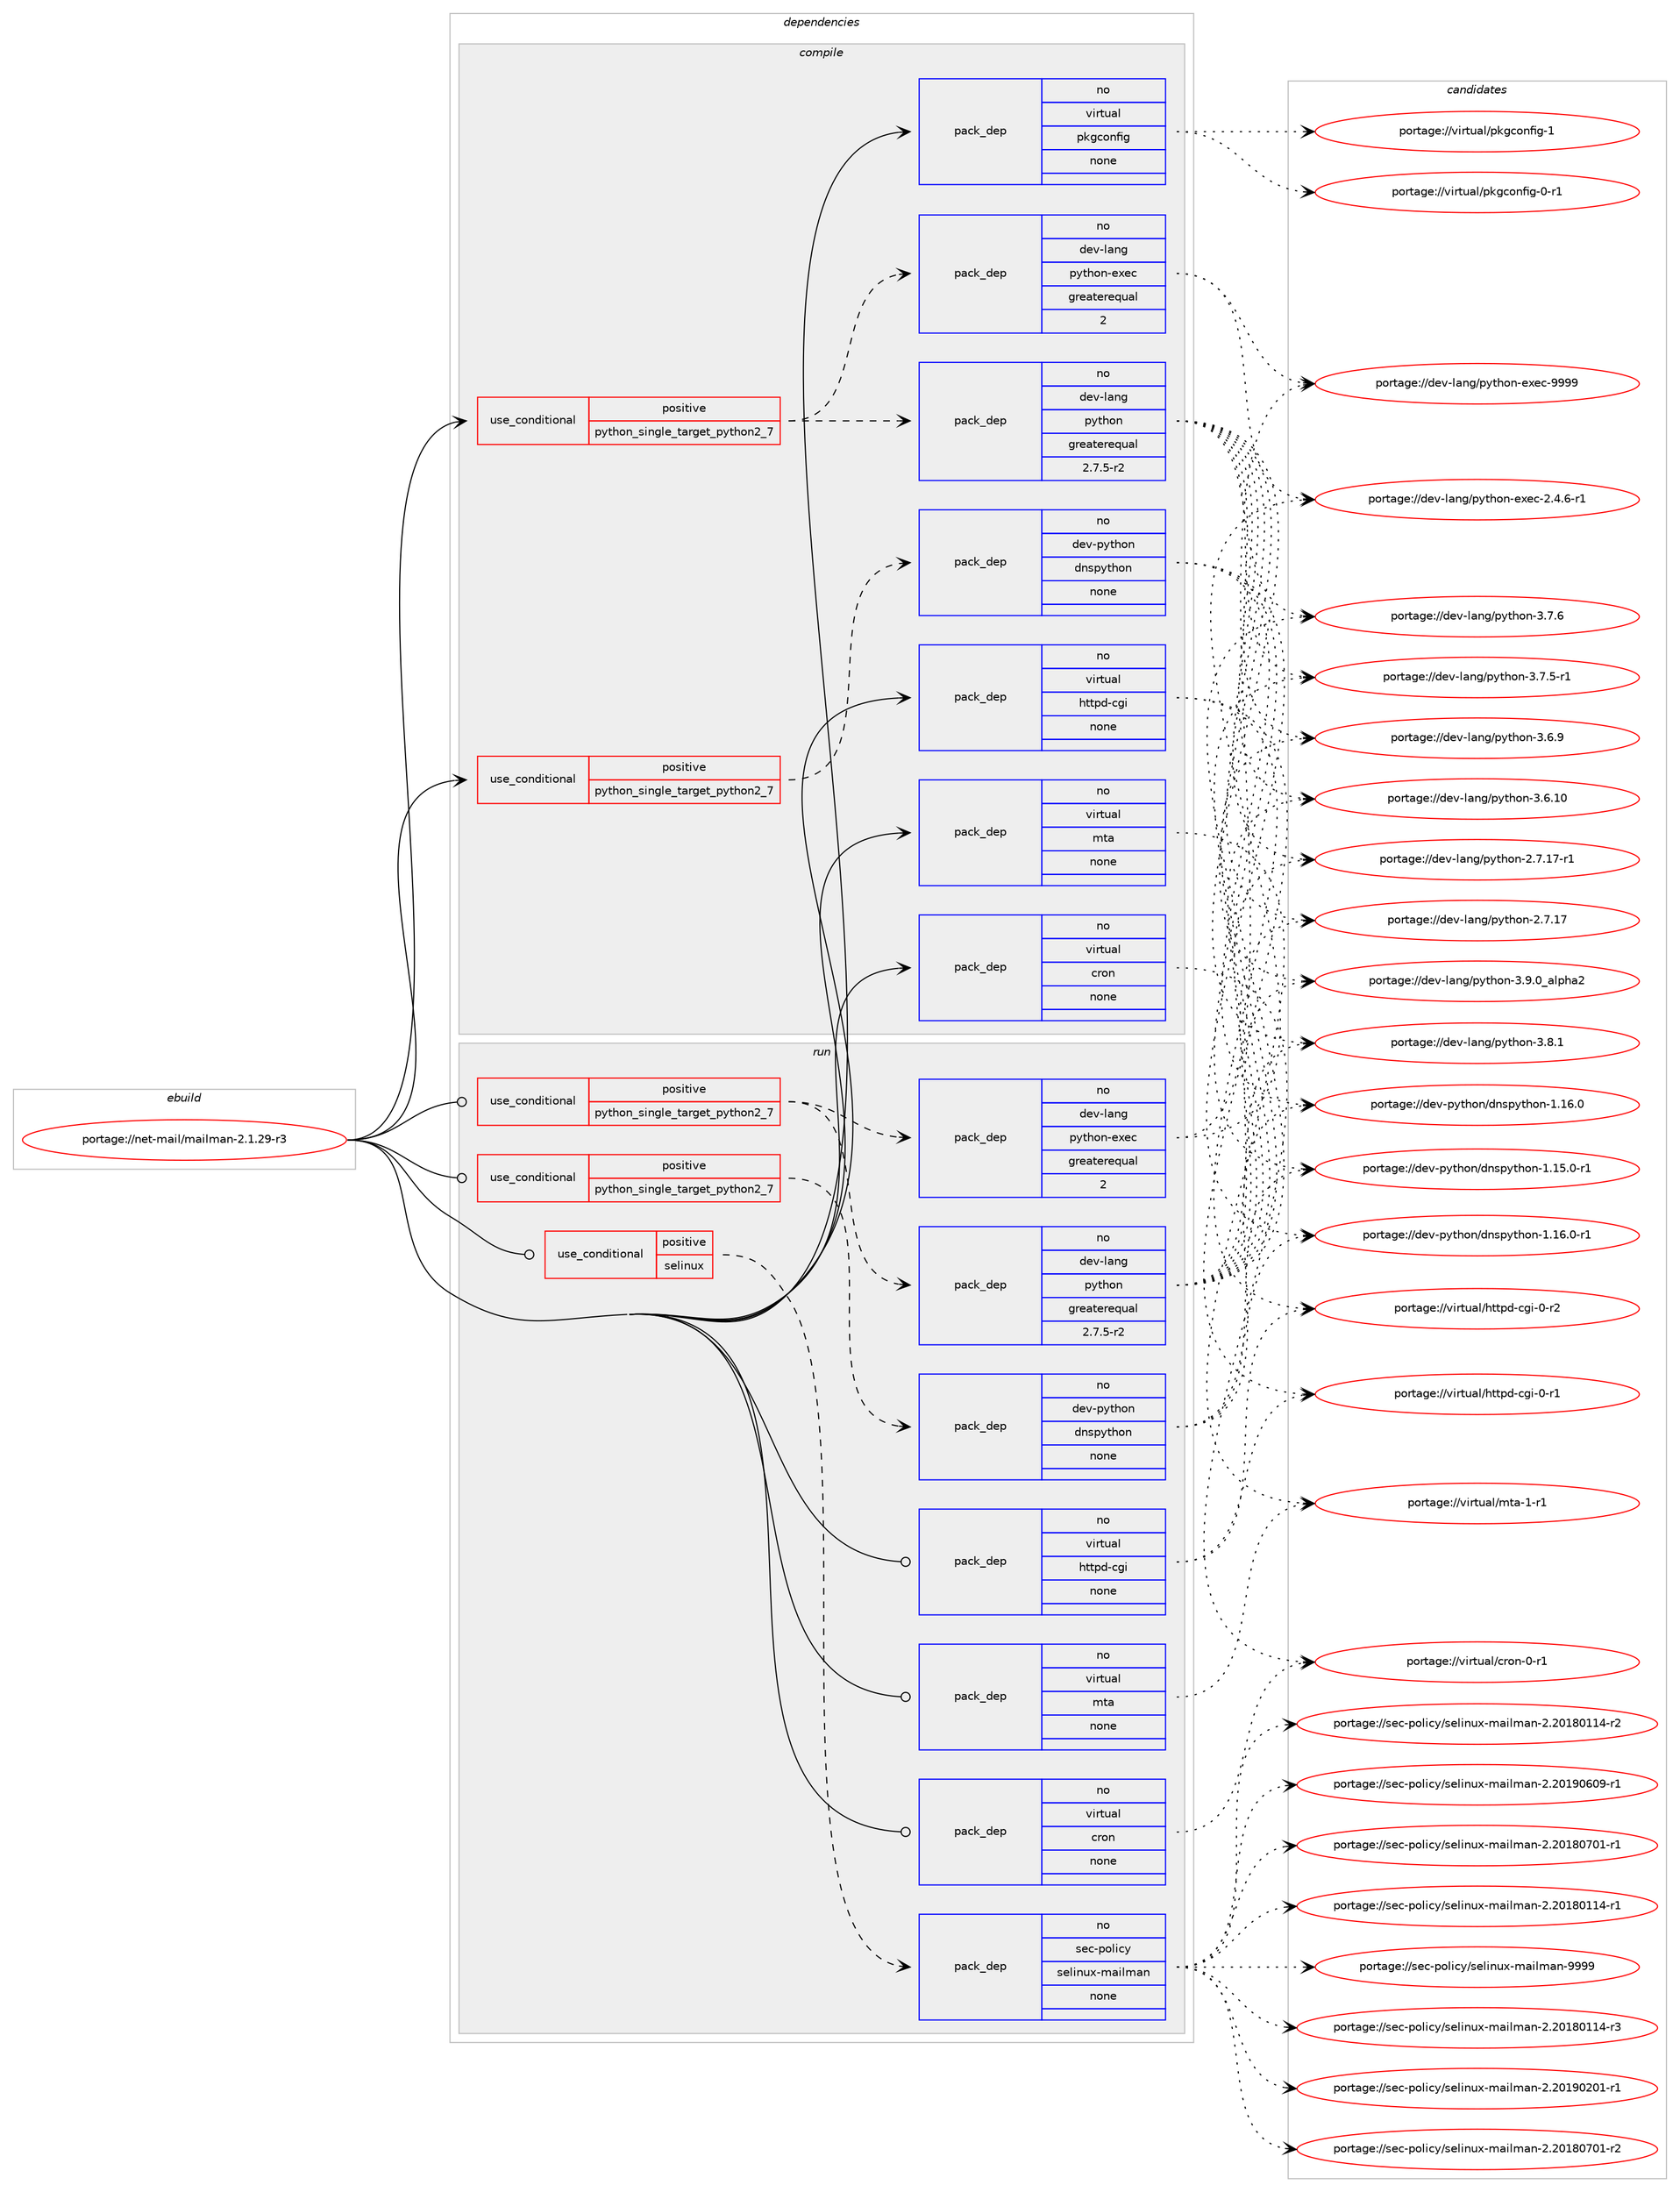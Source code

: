 digraph prolog {

# *************
# Graph options
# *************

newrank=true;
concentrate=true;
compound=true;
graph [rankdir=LR,fontname=Helvetica,fontsize=10,ranksep=1.5];#, ranksep=2.5, nodesep=0.2];
edge  [arrowhead=vee];
node  [fontname=Helvetica,fontsize=10];

# **********
# The ebuild
# **********

subgraph cluster_leftcol {
color=gray;
rank=same;
label=<<i>ebuild</i>>;
id [label="portage://net-mail/mailman-2.1.29-r3", color=red, width=4, href="../net-mail/mailman-2.1.29-r3.svg"];
}

# ****************
# The dependencies
# ****************

subgraph cluster_midcol {
color=gray;
label=<<i>dependencies</i>>;
subgraph cluster_compile {
fillcolor="#eeeeee";
style=filled;
label=<<i>compile</i>>;
subgraph cond24617 {
dependency118586 [label=<<TABLE BORDER="0" CELLBORDER="1" CELLSPACING="0" CELLPADDING="4"><TR><TD ROWSPAN="3" CELLPADDING="10">use_conditional</TD></TR><TR><TD>positive</TD></TR><TR><TD>python_single_target_python2_7</TD></TR></TABLE>>, shape=none, color=red];
subgraph pack91916 {
dependency118587 [label=<<TABLE BORDER="0" CELLBORDER="1" CELLSPACING="0" CELLPADDING="4" WIDTH="220"><TR><TD ROWSPAN="6" CELLPADDING="30">pack_dep</TD></TR><TR><TD WIDTH="110">no</TD></TR><TR><TD>dev-lang</TD></TR><TR><TD>python</TD></TR><TR><TD>greaterequal</TD></TR><TR><TD>2.7.5-r2</TD></TR></TABLE>>, shape=none, color=blue];
}
dependency118586:e -> dependency118587:w [weight=20,style="dashed",arrowhead="vee"];
subgraph pack91917 {
dependency118588 [label=<<TABLE BORDER="0" CELLBORDER="1" CELLSPACING="0" CELLPADDING="4" WIDTH="220"><TR><TD ROWSPAN="6" CELLPADDING="30">pack_dep</TD></TR><TR><TD WIDTH="110">no</TD></TR><TR><TD>dev-lang</TD></TR><TR><TD>python-exec</TD></TR><TR><TD>greaterequal</TD></TR><TR><TD>2</TD></TR></TABLE>>, shape=none, color=blue];
}
dependency118586:e -> dependency118588:w [weight=20,style="dashed",arrowhead="vee"];
}
id:e -> dependency118586:w [weight=20,style="solid",arrowhead="vee"];
subgraph cond24618 {
dependency118589 [label=<<TABLE BORDER="0" CELLBORDER="1" CELLSPACING="0" CELLPADDING="4"><TR><TD ROWSPAN="3" CELLPADDING="10">use_conditional</TD></TR><TR><TD>positive</TD></TR><TR><TD>python_single_target_python2_7</TD></TR></TABLE>>, shape=none, color=red];
subgraph pack91918 {
dependency118590 [label=<<TABLE BORDER="0" CELLBORDER="1" CELLSPACING="0" CELLPADDING="4" WIDTH="220"><TR><TD ROWSPAN="6" CELLPADDING="30">pack_dep</TD></TR><TR><TD WIDTH="110">no</TD></TR><TR><TD>dev-python</TD></TR><TR><TD>dnspython</TD></TR><TR><TD>none</TD></TR><TR><TD></TD></TR></TABLE>>, shape=none, color=blue];
}
dependency118589:e -> dependency118590:w [weight=20,style="dashed",arrowhead="vee"];
}
id:e -> dependency118589:w [weight=20,style="solid",arrowhead="vee"];
subgraph pack91919 {
dependency118591 [label=<<TABLE BORDER="0" CELLBORDER="1" CELLSPACING="0" CELLPADDING="4" WIDTH="220"><TR><TD ROWSPAN="6" CELLPADDING="30">pack_dep</TD></TR><TR><TD WIDTH="110">no</TD></TR><TR><TD>virtual</TD></TR><TR><TD>cron</TD></TR><TR><TD>none</TD></TR><TR><TD></TD></TR></TABLE>>, shape=none, color=blue];
}
id:e -> dependency118591:w [weight=20,style="solid",arrowhead="vee"];
subgraph pack91920 {
dependency118592 [label=<<TABLE BORDER="0" CELLBORDER="1" CELLSPACING="0" CELLPADDING="4" WIDTH="220"><TR><TD ROWSPAN="6" CELLPADDING="30">pack_dep</TD></TR><TR><TD WIDTH="110">no</TD></TR><TR><TD>virtual</TD></TR><TR><TD>httpd-cgi</TD></TR><TR><TD>none</TD></TR><TR><TD></TD></TR></TABLE>>, shape=none, color=blue];
}
id:e -> dependency118592:w [weight=20,style="solid",arrowhead="vee"];
subgraph pack91921 {
dependency118593 [label=<<TABLE BORDER="0" CELLBORDER="1" CELLSPACING="0" CELLPADDING="4" WIDTH="220"><TR><TD ROWSPAN="6" CELLPADDING="30">pack_dep</TD></TR><TR><TD WIDTH="110">no</TD></TR><TR><TD>virtual</TD></TR><TR><TD>mta</TD></TR><TR><TD>none</TD></TR><TR><TD></TD></TR></TABLE>>, shape=none, color=blue];
}
id:e -> dependency118593:w [weight=20,style="solid",arrowhead="vee"];
subgraph pack91922 {
dependency118594 [label=<<TABLE BORDER="0" CELLBORDER="1" CELLSPACING="0" CELLPADDING="4" WIDTH="220"><TR><TD ROWSPAN="6" CELLPADDING="30">pack_dep</TD></TR><TR><TD WIDTH="110">no</TD></TR><TR><TD>virtual</TD></TR><TR><TD>pkgconfig</TD></TR><TR><TD>none</TD></TR><TR><TD></TD></TR></TABLE>>, shape=none, color=blue];
}
id:e -> dependency118594:w [weight=20,style="solid",arrowhead="vee"];
}
subgraph cluster_compileandrun {
fillcolor="#eeeeee";
style=filled;
label=<<i>compile and run</i>>;
}
subgraph cluster_run {
fillcolor="#eeeeee";
style=filled;
label=<<i>run</i>>;
subgraph cond24619 {
dependency118595 [label=<<TABLE BORDER="0" CELLBORDER="1" CELLSPACING="0" CELLPADDING="4"><TR><TD ROWSPAN="3" CELLPADDING="10">use_conditional</TD></TR><TR><TD>positive</TD></TR><TR><TD>python_single_target_python2_7</TD></TR></TABLE>>, shape=none, color=red];
subgraph pack91923 {
dependency118596 [label=<<TABLE BORDER="0" CELLBORDER="1" CELLSPACING="0" CELLPADDING="4" WIDTH="220"><TR><TD ROWSPAN="6" CELLPADDING="30">pack_dep</TD></TR><TR><TD WIDTH="110">no</TD></TR><TR><TD>dev-lang</TD></TR><TR><TD>python</TD></TR><TR><TD>greaterequal</TD></TR><TR><TD>2.7.5-r2</TD></TR></TABLE>>, shape=none, color=blue];
}
dependency118595:e -> dependency118596:w [weight=20,style="dashed",arrowhead="vee"];
subgraph pack91924 {
dependency118597 [label=<<TABLE BORDER="0" CELLBORDER="1" CELLSPACING="0" CELLPADDING="4" WIDTH="220"><TR><TD ROWSPAN="6" CELLPADDING="30">pack_dep</TD></TR><TR><TD WIDTH="110">no</TD></TR><TR><TD>dev-lang</TD></TR><TR><TD>python-exec</TD></TR><TR><TD>greaterequal</TD></TR><TR><TD>2</TD></TR></TABLE>>, shape=none, color=blue];
}
dependency118595:e -> dependency118597:w [weight=20,style="dashed",arrowhead="vee"];
}
id:e -> dependency118595:w [weight=20,style="solid",arrowhead="odot"];
subgraph cond24620 {
dependency118598 [label=<<TABLE BORDER="0" CELLBORDER="1" CELLSPACING="0" CELLPADDING="4"><TR><TD ROWSPAN="3" CELLPADDING="10">use_conditional</TD></TR><TR><TD>positive</TD></TR><TR><TD>python_single_target_python2_7</TD></TR></TABLE>>, shape=none, color=red];
subgraph pack91925 {
dependency118599 [label=<<TABLE BORDER="0" CELLBORDER="1" CELLSPACING="0" CELLPADDING="4" WIDTH="220"><TR><TD ROWSPAN="6" CELLPADDING="30">pack_dep</TD></TR><TR><TD WIDTH="110">no</TD></TR><TR><TD>dev-python</TD></TR><TR><TD>dnspython</TD></TR><TR><TD>none</TD></TR><TR><TD></TD></TR></TABLE>>, shape=none, color=blue];
}
dependency118598:e -> dependency118599:w [weight=20,style="dashed",arrowhead="vee"];
}
id:e -> dependency118598:w [weight=20,style="solid",arrowhead="odot"];
subgraph cond24621 {
dependency118600 [label=<<TABLE BORDER="0" CELLBORDER="1" CELLSPACING="0" CELLPADDING="4"><TR><TD ROWSPAN="3" CELLPADDING="10">use_conditional</TD></TR><TR><TD>positive</TD></TR><TR><TD>selinux</TD></TR></TABLE>>, shape=none, color=red];
subgraph pack91926 {
dependency118601 [label=<<TABLE BORDER="0" CELLBORDER="1" CELLSPACING="0" CELLPADDING="4" WIDTH="220"><TR><TD ROWSPAN="6" CELLPADDING="30">pack_dep</TD></TR><TR><TD WIDTH="110">no</TD></TR><TR><TD>sec-policy</TD></TR><TR><TD>selinux-mailman</TD></TR><TR><TD>none</TD></TR><TR><TD></TD></TR></TABLE>>, shape=none, color=blue];
}
dependency118600:e -> dependency118601:w [weight=20,style="dashed",arrowhead="vee"];
}
id:e -> dependency118600:w [weight=20,style="solid",arrowhead="odot"];
subgraph pack91927 {
dependency118602 [label=<<TABLE BORDER="0" CELLBORDER="1" CELLSPACING="0" CELLPADDING="4" WIDTH="220"><TR><TD ROWSPAN="6" CELLPADDING="30">pack_dep</TD></TR><TR><TD WIDTH="110">no</TD></TR><TR><TD>virtual</TD></TR><TR><TD>cron</TD></TR><TR><TD>none</TD></TR><TR><TD></TD></TR></TABLE>>, shape=none, color=blue];
}
id:e -> dependency118602:w [weight=20,style="solid",arrowhead="odot"];
subgraph pack91928 {
dependency118603 [label=<<TABLE BORDER="0" CELLBORDER="1" CELLSPACING="0" CELLPADDING="4" WIDTH="220"><TR><TD ROWSPAN="6" CELLPADDING="30">pack_dep</TD></TR><TR><TD WIDTH="110">no</TD></TR><TR><TD>virtual</TD></TR><TR><TD>httpd-cgi</TD></TR><TR><TD>none</TD></TR><TR><TD></TD></TR></TABLE>>, shape=none, color=blue];
}
id:e -> dependency118603:w [weight=20,style="solid",arrowhead="odot"];
subgraph pack91929 {
dependency118604 [label=<<TABLE BORDER="0" CELLBORDER="1" CELLSPACING="0" CELLPADDING="4" WIDTH="220"><TR><TD ROWSPAN="6" CELLPADDING="30">pack_dep</TD></TR><TR><TD WIDTH="110">no</TD></TR><TR><TD>virtual</TD></TR><TR><TD>mta</TD></TR><TR><TD>none</TD></TR><TR><TD></TD></TR></TABLE>>, shape=none, color=blue];
}
id:e -> dependency118604:w [weight=20,style="solid",arrowhead="odot"];
}
}

# **************
# The candidates
# **************

subgraph cluster_choices {
rank=same;
color=gray;
label=<<i>candidates</i>>;

subgraph choice91916 {
color=black;
nodesep=1;
choice10010111845108971101034711212111610411111045514657464895971081121049750 [label="portage://dev-lang/python-3.9.0_alpha2", color=red, width=4,href="../dev-lang/python-3.9.0_alpha2.svg"];
choice100101118451089711010347112121116104111110455146564649 [label="portage://dev-lang/python-3.8.1", color=red, width=4,href="../dev-lang/python-3.8.1.svg"];
choice100101118451089711010347112121116104111110455146554654 [label="portage://dev-lang/python-3.7.6", color=red, width=4,href="../dev-lang/python-3.7.6.svg"];
choice1001011184510897110103471121211161041111104551465546534511449 [label="portage://dev-lang/python-3.7.5-r1", color=red, width=4,href="../dev-lang/python-3.7.5-r1.svg"];
choice100101118451089711010347112121116104111110455146544657 [label="portage://dev-lang/python-3.6.9", color=red, width=4,href="../dev-lang/python-3.6.9.svg"];
choice10010111845108971101034711212111610411111045514654464948 [label="portage://dev-lang/python-3.6.10", color=red, width=4,href="../dev-lang/python-3.6.10.svg"];
choice100101118451089711010347112121116104111110455046554649554511449 [label="portage://dev-lang/python-2.7.17-r1", color=red, width=4,href="../dev-lang/python-2.7.17-r1.svg"];
choice10010111845108971101034711212111610411111045504655464955 [label="portage://dev-lang/python-2.7.17", color=red, width=4,href="../dev-lang/python-2.7.17.svg"];
dependency118587:e -> choice10010111845108971101034711212111610411111045514657464895971081121049750:w [style=dotted,weight="100"];
dependency118587:e -> choice100101118451089711010347112121116104111110455146564649:w [style=dotted,weight="100"];
dependency118587:e -> choice100101118451089711010347112121116104111110455146554654:w [style=dotted,weight="100"];
dependency118587:e -> choice1001011184510897110103471121211161041111104551465546534511449:w [style=dotted,weight="100"];
dependency118587:e -> choice100101118451089711010347112121116104111110455146544657:w [style=dotted,weight="100"];
dependency118587:e -> choice10010111845108971101034711212111610411111045514654464948:w [style=dotted,weight="100"];
dependency118587:e -> choice100101118451089711010347112121116104111110455046554649554511449:w [style=dotted,weight="100"];
dependency118587:e -> choice10010111845108971101034711212111610411111045504655464955:w [style=dotted,weight="100"];
}
subgraph choice91917 {
color=black;
nodesep=1;
choice10010111845108971101034711212111610411111045101120101994557575757 [label="portage://dev-lang/python-exec-9999", color=red, width=4,href="../dev-lang/python-exec-9999.svg"];
choice10010111845108971101034711212111610411111045101120101994550465246544511449 [label="portage://dev-lang/python-exec-2.4.6-r1", color=red, width=4,href="../dev-lang/python-exec-2.4.6-r1.svg"];
dependency118588:e -> choice10010111845108971101034711212111610411111045101120101994557575757:w [style=dotted,weight="100"];
dependency118588:e -> choice10010111845108971101034711212111610411111045101120101994550465246544511449:w [style=dotted,weight="100"];
}
subgraph choice91918 {
color=black;
nodesep=1;
choice1001011184511212111610411111047100110115112121116104111110454946495446484511449 [label="portage://dev-python/dnspython-1.16.0-r1", color=red, width=4,href="../dev-python/dnspython-1.16.0-r1.svg"];
choice100101118451121211161041111104710011011511212111610411111045494649544648 [label="portage://dev-python/dnspython-1.16.0", color=red, width=4,href="../dev-python/dnspython-1.16.0.svg"];
choice1001011184511212111610411111047100110115112121116104111110454946495346484511449 [label="portage://dev-python/dnspython-1.15.0-r1", color=red, width=4,href="../dev-python/dnspython-1.15.0-r1.svg"];
dependency118590:e -> choice1001011184511212111610411111047100110115112121116104111110454946495446484511449:w [style=dotted,weight="100"];
dependency118590:e -> choice100101118451121211161041111104710011011511212111610411111045494649544648:w [style=dotted,weight="100"];
dependency118590:e -> choice1001011184511212111610411111047100110115112121116104111110454946495346484511449:w [style=dotted,weight="100"];
}
subgraph choice91919 {
color=black;
nodesep=1;
choice11810511411611797108479911411111045484511449 [label="portage://virtual/cron-0-r1", color=red, width=4,href="../virtual/cron-0-r1.svg"];
dependency118591:e -> choice11810511411611797108479911411111045484511449:w [style=dotted,weight="100"];
}
subgraph choice91920 {
color=black;
nodesep=1;
choice1181051141161179710847104116116112100459910310545484511450 [label="portage://virtual/httpd-cgi-0-r2", color=red, width=4,href="../virtual/httpd-cgi-0-r2.svg"];
choice1181051141161179710847104116116112100459910310545484511449 [label="portage://virtual/httpd-cgi-0-r1", color=red, width=4,href="../virtual/httpd-cgi-0-r1.svg"];
dependency118592:e -> choice1181051141161179710847104116116112100459910310545484511450:w [style=dotted,weight="100"];
dependency118592:e -> choice1181051141161179710847104116116112100459910310545484511449:w [style=dotted,weight="100"];
}
subgraph choice91921 {
color=black;
nodesep=1;
choice11810511411611797108471091169745494511449 [label="portage://virtual/mta-1-r1", color=red, width=4,href="../virtual/mta-1-r1.svg"];
dependency118593:e -> choice11810511411611797108471091169745494511449:w [style=dotted,weight="100"];
}
subgraph choice91922 {
color=black;
nodesep=1;
choice1181051141161179710847112107103991111101021051034549 [label="portage://virtual/pkgconfig-1", color=red, width=4,href="../virtual/pkgconfig-1.svg"];
choice11810511411611797108471121071039911111010210510345484511449 [label="portage://virtual/pkgconfig-0-r1", color=red, width=4,href="../virtual/pkgconfig-0-r1.svg"];
dependency118594:e -> choice1181051141161179710847112107103991111101021051034549:w [style=dotted,weight="100"];
dependency118594:e -> choice11810511411611797108471121071039911111010210510345484511449:w [style=dotted,weight="100"];
}
subgraph choice91923 {
color=black;
nodesep=1;
choice10010111845108971101034711212111610411111045514657464895971081121049750 [label="portage://dev-lang/python-3.9.0_alpha2", color=red, width=4,href="../dev-lang/python-3.9.0_alpha2.svg"];
choice100101118451089711010347112121116104111110455146564649 [label="portage://dev-lang/python-3.8.1", color=red, width=4,href="../dev-lang/python-3.8.1.svg"];
choice100101118451089711010347112121116104111110455146554654 [label="portage://dev-lang/python-3.7.6", color=red, width=4,href="../dev-lang/python-3.7.6.svg"];
choice1001011184510897110103471121211161041111104551465546534511449 [label="portage://dev-lang/python-3.7.5-r1", color=red, width=4,href="../dev-lang/python-3.7.5-r1.svg"];
choice100101118451089711010347112121116104111110455146544657 [label="portage://dev-lang/python-3.6.9", color=red, width=4,href="../dev-lang/python-3.6.9.svg"];
choice10010111845108971101034711212111610411111045514654464948 [label="portage://dev-lang/python-3.6.10", color=red, width=4,href="../dev-lang/python-3.6.10.svg"];
choice100101118451089711010347112121116104111110455046554649554511449 [label="portage://dev-lang/python-2.7.17-r1", color=red, width=4,href="../dev-lang/python-2.7.17-r1.svg"];
choice10010111845108971101034711212111610411111045504655464955 [label="portage://dev-lang/python-2.7.17", color=red, width=4,href="../dev-lang/python-2.7.17.svg"];
dependency118596:e -> choice10010111845108971101034711212111610411111045514657464895971081121049750:w [style=dotted,weight="100"];
dependency118596:e -> choice100101118451089711010347112121116104111110455146564649:w [style=dotted,weight="100"];
dependency118596:e -> choice100101118451089711010347112121116104111110455146554654:w [style=dotted,weight="100"];
dependency118596:e -> choice1001011184510897110103471121211161041111104551465546534511449:w [style=dotted,weight="100"];
dependency118596:e -> choice100101118451089711010347112121116104111110455146544657:w [style=dotted,weight="100"];
dependency118596:e -> choice10010111845108971101034711212111610411111045514654464948:w [style=dotted,weight="100"];
dependency118596:e -> choice100101118451089711010347112121116104111110455046554649554511449:w [style=dotted,weight="100"];
dependency118596:e -> choice10010111845108971101034711212111610411111045504655464955:w [style=dotted,weight="100"];
}
subgraph choice91924 {
color=black;
nodesep=1;
choice10010111845108971101034711212111610411111045101120101994557575757 [label="portage://dev-lang/python-exec-9999", color=red, width=4,href="../dev-lang/python-exec-9999.svg"];
choice10010111845108971101034711212111610411111045101120101994550465246544511449 [label="portage://dev-lang/python-exec-2.4.6-r1", color=red, width=4,href="../dev-lang/python-exec-2.4.6-r1.svg"];
dependency118597:e -> choice10010111845108971101034711212111610411111045101120101994557575757:w [style=dotted,weight="100"];
dependency118597:e -> choice10010111845108971101034711212111610411111045101120101994550465246544511449:w [style=dotted,weight="100"];
}
subgraph choice91925 {
color=black;
nodesep=1;
choice1001011184511212111610411111047100110115112121116104111110454946495446484511449 [label="portage://dev-python/dnspython-1.16.0-r1", color=red, width=4,href="../dev-python/dnspython-1.16.0-r1.svg"];
choice100101118451121211161041111104710011011511212111610411111045494649544648 [label="portage://dev-python/dnspython-1.16.0", color=red, width=4,href="../dev-python/dnspython-1.16.0.svg"];
choice1001011184511212111610411111047100110115112121116104111110454946495346484511449 [label="portage://dev-python/dnspython-1.15.0-r1", color=red, width=4,href="../dev-python/dnspython-1.15.0-r1.svg"];
dependency118599:e -> choice1001011184511212111610411111047100110115112121116104111110454946495446484511449:w [style=dotted,weight="100"];
dependency118599:e -> choice100101118451121211161041111104710011011511212111610411111045494649544648:w [style=dotted,weight="100"];
dependency118599:e -> choice1001011184511212111610411111047100110115112121116104111110454946495346484511449:w [style=dotted,weight="100"];
}
subgraph choice91926 {
color=black;
nodesep=1;
choice115101994511211110810599121471151011081051101171204510997105108109971104557575757 [label="portage://sec-policy/selinux-mailman-9999", color=red, width=4,href="../sec-policy/selinux-mailman-9999.svg"];
choice1151019945112111108105991214711510110810511011712045109971051081099711045504650484957485448574511449 [label="portage://sec-policy/selinux-mailman-2.20190609-r1", color=red, width=4,href="../sec-policy/selinux-mailman-2.20190609-r1.svg"];
choice1151019945112111108105991214711510110810511011712045109971051081099711045504650484957485048494511449 [label="portage://sec-policy/selinux-mailman-2.20190201-r1", color=red, width=4,href="../sec-policy/selinux-mailman-2.20190201-r1.svg"];
choice1151019945112111108105991214711510110810511011712045109971051081099711045504650484956485548494511450 [label="portage://sec-policy/selinux-mailman-2.20180701-r2", color=red, width=4,href="../sec-policy/selinux-mailman-2.20180701-r2.svg"];
choice1151019945112111108105991214711510110810511011712045109971051081099711045504650484956485548494511449 [label="portage://sec-policy/selinux-mailman-2.20180701-r1", color=red, width=4,href="../sec-policy/selinux-mailman-2.20180701-r1.svg"];
choice1151019945112111108105991214711510110810511011712045109971051081099711045504650484956484949524511451 [label="portage://sec-policy/selinux-mailman-2.20180114-r3", color=red, width=4,href="../sec-policy/selinux-mailman-2.20180114-r3.svg"];
choice1151019945112111108105991214711510110810511011712045109971051081099711045504650484956484949524511450 [label="portage://sec-policy/selinux-mailman-2.20180114-r2", color=red, width=4,href="../sec-policy/selinux-mailman-2.20180114-r2.svg"];
choice1151019945112111108105991214711510110810511011712045109971051081099711045504650484956484949524511449 [label="portage://sec-policy/selinux-mailman-2.20180114-r1", color=red, width=4,href="../sec-policy/selinux-mailman-2.20180114-r1.svg"];
dependency118601:e -> choice115101994511211110810599121471151011081051101171204510997105108109971104557575757:w [style=dotted,weight="100"];
dependency118601:e -> choice1151019945112111108105991214711510110810511011712045109971051081099711045504650484957485448574511449:w [style=dotted,weight="100"];
dependency118601:e -> choice1151019945112111108105991214711510110810511011712045109971051081099711045504650484957485048494511449:w [style=dotted,weight="100"];
dependency118601:e -> choice1151019945112111108105991214711510110810511011712045109971051081099711045504650484956485548494511450:w [style=dotted,weight="100"];
dependency118601:e -> choice1151019945112111108105991214711510110810511011712045109971051081099711045504650484956485548494511449:w [style=dotted,weight="100"];
dependency118601:e -> choice1151019945112111108105991214711510110810511011712045109971051081099711045504650484956484949524511451:w [style=dotted,weight="100"];
dependency118601:e -> choice1151019945112111108105991214711510110810511011712045109971051081099711045504650484956484949524511450:w [style=dotted,weight="100"];
dependency118601:e -> choice1151019945112111108105991214711510110810511011712045109971051081099711045504650484956484949524511449:w [style=dotted,weight="100"];
}
subgraph choice91927 {
color=black;
nodesep=1;
choice11810511411611797108479911411111045484511449 [label="portage://virtual/cron-0-r1", color=red, width=4,href="../virtual/cron-0-r1.svg"];
dependency118602:e -> choice11810511411611797108479911411111045484511449:w [style=dotted,weight="100"];
}
subgraph choice91928 {
color=black;
nodesep=1;
choice1181051141161179710847104116116112100459910310545484511450 [label="portage://virtual/httpd-cgi-0-r2", color=red, width=4,href="../virtual/httpd-cgi-0-r2.svg"];
choice1181051141161179710847104116116112100459910310545484511449 [label="portage://virtual/httpd-cgi-0-r1", color=red, width=4,href="../virtual/httpd-cgi-0-r1.svg"];
dependency118603:e -> choice1181051141161179710847104116116112100459910310545484511450:w [style=dotted,weight="100"];
dependency118603:e -> choice1181051141161179710847104116116112100459910310545484511449:w [style=dotted,weight="100"];
}
subgraph choice91929 {
color=black;
nodesep=1;
choice11810511411611797108471091169745494511449 [label="portage://virtual/mta-1-r1", color=red, width=4,href="../virtual/mta-1-r1.svg"];
dependency118604:e -> choice11810511411611797108471091169745494511449:w [style=dotted,weight="100"];
}
}

}
